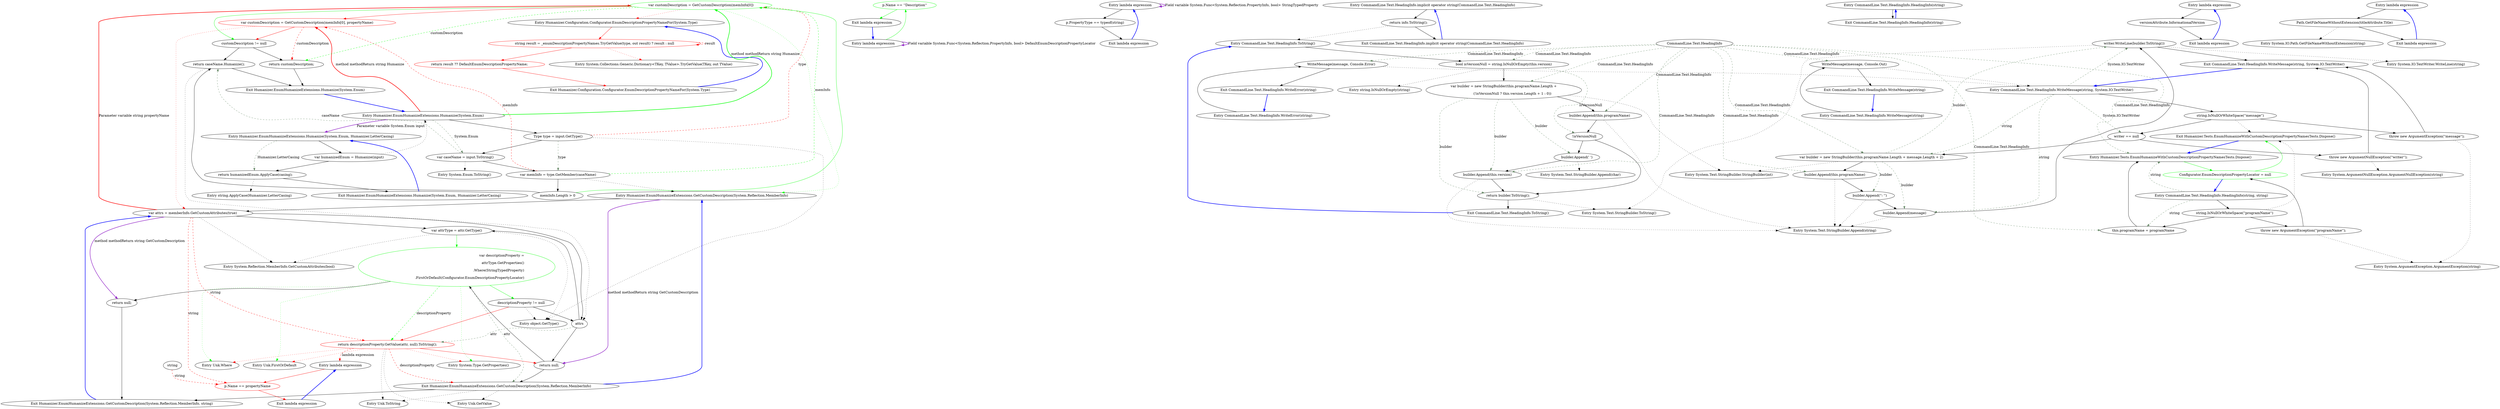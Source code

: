 digraph  {
n0 [label="Entry Humanizer.Configuration.Configurator.EnumDescriptionPropertyNameFor(System.Type)", span="105-105", cluster="Humanizer.Configuration.Configurator.EnumDescriptionPropertyNameFor(System.Type)"];
n1 [label="string result = _enumDescriptionPropertyNames.TryGetValue(type, out result) ? result : null", span="107-107", cluster="Humanizer.Configuration.Configurator.EnumDescriptionPropertyNameFor(System.Type)", color=red, community=0];
n2 [label="return result ?? DefaultEnumDescriptionPropertyName;", span="108-108", cluster="Humanizer.Configuration.Configurator.EnumDescriptionPropertyNameFor(System.Type)", color=red, community=0];
n4 [label="Entry System.Collections.Generic.Dictionary<TKey, TValue>.TryGetValue(TKey, out TValue)", span="0-0", cluster="System.Collections.Generic.Dictionary<TKey, TValue>.TryGetValue(TKey, out TValue)"];
n3 [label="Exit Humanizer.Configuration.Configurator.EnumDescriptionPropertyNameFor(System.Type)", span="105-105", cluster="Humanizer.Configuration.Configurator.EnumDescriptionPropertyNameFor(System.Type)"];
d1 [label="p.Name == ''Description''", span="104-104", cluster="lambda expression", color=green, community=0];
d0 [label="Entry lambda expression", span="104-104", cluster="lambda expression"];
d2 [label="Exit lambda expression", span="104-104", cluster="lambda expression"];
m0_18 [label="var attrs = memberInfo.GetCustomAttributes(true)", span="39-39", cluster="Humanizer.EnumHumanizeExtensions.GetCustomDescription(System.Reflection.MemberInfo)", file="EnumHumanizeExtensions.cs"];
m0_20 [label="var attrType = attr.GetType()", span="43-43", cluster="Humanizer.EnumHumanizeExtensions.GetCustomDescription(System.Reflection.MemberInfo)", file="EnumHumanizeExtensions.cs"];
m0_23 [label="return descriptionProperty.GetValue(attr, null).ToString();", span="49-49", cluster="Humanizer.EnumHumanizeExtensions.GetCustomDescription(System.Reflection.MemberInfo)", color=red, community=0, file="EnumHumanizeExtensions.cs"];
m0_21 [label="var descriptionProperty =\r\n                    attrType.GetProperties()\r\n                        .Where(StringTypedProperty)\r\n                        .FirstOrDefault(Configurator.EnumDescriptionPropertyLocator)", span="44-47", cluster="Humanizer.EnumHumanizeExtensions.GetCustomDescription(System.Reflection.MemberInfo)", file="EnumHumanizeExtensions.cs", color=green, community=0];
m0_22 [label="descriptionProperty != null", span="48-48", cluster="Humanizer.EnumHumanizeExtensions.GetCustomDescription(System.Reflection.MemberInfo)", file="EnumHumanizeExtensions.cs"];
m0_26 [label="return null;", span="53-53", cluster="Humanizer.EnumHumanizeExtensions.GetCustomDescription(System.Reflection.MemberInfo, string)", file="EnumHumanizeExtensions.cs"];
m0_25 [label="Exit Humanizer.EnumHumanizeExtensions.GetCustomDescription(System.Reflection.MemberInfo)", span="37-37", cluster="Humanizer.EnumHumanizeExtensions.GetCustomDescription(System.Reflection.MemberInfo)", file="EnumHumanizeExtensions.cs"];
m0_24 [label="return null;", span="52-52", cluster="Humanizer.EnumHumanizeExtensions.GetCustomDescription(System.Reflection.MemberInfo)", file="EnumHumanizeExtensions.cs"];
m0_27 [label="Exit Humanizer.EnumHumanizeExtensions.GetCustomDescription(System.Reflection.MemberInfo, string)", span="38-38", cluster="Humanizer.EnumHumanizeExtensions.GetCustomDescription(System.Reflection.MemberInfo, string)", file="EnumHumanizeExtensions.cs"];
m0_19 [label=attrs, span="41-41", cluster="Humanizer.EnumHumanizeExtensions.GetCustomDescription(System.Reflection.MemberInfo)", file="EnumHumanizeExtensions.cs"];
m0_28 [label="Entry System.Reflection.MemberInfo.GetCustomAttributes(bool)", span="0-0", cluster="System.Reflection.MemberInfo.GetCustomAttributes(bool)", file="EnumHumanizeExtensions.cs"];
m0_41 [label="Entry string.ApplyCase(Humanizer.LetterCasing)", span="15-15", cluster="string.ApplyCase(Humanizer.LetterCasing)", file="EnumHumanizeExtensions.cs"];
m0_15 [label="Entry System.Enum.ToString()", span="0-0", cluster="System.Enum.ToString()", file="EnumHumanizeExtensions.cs"];
m0_32 [label="Entry Unk.GetValue", span="", cluster="Unk.GetValue", file="EnumHumanizeExtensions.cs"];
m0_16 [label="Entry Humanizer.EnumHumanizeExtensions.GetCustomDescription(System.Reflection.MemberInfo)", span="37-37", cluster="Humanizer.EnumHumanizeExtensions.GetCustomDescription(System.Reflection.MemberInfo)", file="EnumHumanizeExtensions.cs"];
m0_37 [label="Entry Humanizer.EnumHumanizeExtensions.Humanize(System.Enum, Humanizer.LetterCasing)", span="62-62", cluster="Humanizer.EnumHumanizeExtensions.Humanize(System.Enum, Humanizer.LetterCasing)", file="EnumHumanizeExtensions.cs"];
m0_38 [label="var humanizedEnum = Humanize(input)", span="64-64", cluster="Humanizer.EnumHumanizeExtensions.Humanize(System.Enum, Humanizer.LetterCasing)", file="EnumHumanizeExtensions.cs"];
m0_39 [label="return humanizedEnum.ApplyCase(casing);", span="66-66", cluster="Humanizer.EnumHumanizeExtensions.Humanize(System.Enum, Humanizer.LetterCasing)", file="EnumHumanizeExtensions.cs"];
m0_40 [label="Exit Humanizer.EnumHumanizeExtensions.Humanize(System.Enum, Humanizer.LetterCasing)", span="62-62", cluster="Humanizer.EnumHumanizeExtensions.Humanize(System.Enum, Humanizer.LetterCasing)", file="EnumHumanizeExtensions.cs"];
m0_29 [label="Entry System.Type.GetProperties()", span="0-0", cluster="System.Type.GetProperties()", file="EnumHumanizeExtensions.cs"];
m0_14 [label="Entry object.GetType()", span="0-0", cluster="object.GetType()", file="EnumHumanizeExtensions.cs"];
m0_34 [label="Entry lambda expression", span="48-48", cluster="lambda expression", file="EnumHumanizeExtensions.cs"];
m0_0 [label="Entry lambda expression", span="12-12", cluster="lambda expression", file="EnumHumanizeExtensions.cs"];
m0_1 [label="p.PropertyType == typeof(string)", span="12-12", cluster="lambda expression", file="EnumHumanizeExtensions.cs"];
m0_2 [label="Exit lambda expression", span="12-12", cluster="lambda expression", file="EnumHumanizeExtensions.cs"];
m0_35 [label="p.Name == propertyName", span="48-48", cluster="lambda expression", color=red, community=0, file="EnumHumanizeExtensions.cs"];
m0_36 [label="Exit lambda expression", span="48-48", cluster="lambda expression", file="EnumHumanizeExtensions.cs"];
m0_30 [label="Entry Unk.Where", span="", cluster="Unk.Where", file="EnumHumanizeExtensions.cs"];
m0_31 [label="Entry Unk.FirstOrDefault", span="", cluster="Unk.FirstOrDefault", file="EnumHumanizeExtensions.cs"];
m0_33 [label="Entry Unk.ToString", span="", cluster="Unk.ToString", file="EnumHumanizeExtensions.cs"];
m0_3 [label="Entry Humanizer.EnumHumanizeExtensions.Humanize(System.Enum)", span="19-19", cluster="Humanizer.EnumHumanizeExtensions.Humanize(System.Enum)", file="EnumHumanizeExtensions.cs"];
m0_4 [label="Type type = input.GetType()", span="21-21", cluster="Humanizer.EnumHumanizeExtensions.Humanize(System.Enum)", file="EnumHumanizeExtensions.cs"];
m0_5 [label="var caseName = input.ToString()", span="22-22", cluster="Humanizer.EnumHumanizeExtensions.Humanize(System.Enum)", file="EnumHumanizeExtensions.cs"];
m0_6 [label="var memInfo = type.GetMember(caseName)", span="23-23", cluster="Humanizer.EnumHumanizeExtensions.Humanize(System.Enum)", file="EnumHumanizeExtensions.cs"];
m0_8 [label="var customDescription = GetCustomDescription(memInfo[0])", span="27-27", cluster="Humanizer.EnumHumanizeExtensions.Humanize(System.Enum)", color=green, community=0, file="EnumHumanizeExtensions.cs"];
m0_12 [label="return caseName.Humanize();", span="34-34", cluster="Humanizer.EnumHumanizeExtensions.Humanize(System.Enum)", file="EnumHumanizeExtensions.cs"];
m0_7 [label="memInfo.Length > 0", span="25-25", cluster="Humanizer.EnumHumanizeExtensions.Humanize(System.Enum)", file="EnumHumanizeExtensions.cs"];
m0_9 [label="var customDescription = GetCustomDescription(memInfo[0], propertyName)", span="28-28", cluster="Humanizer.EnumHumanizeExtensions.Humanize(System.Enum)", color=red, community=0, file="EnumHumanizeExtensions.cs"];
m0_10 [label="customDescription != null", span="30-30", cluster="Humanizer.EnumHumanizeExtensions.Humanize(System.Enum)", file="EnumHumanizeExtensions.cs"];
m0_11 [label="return customDescription;", span="31-31", cluster="Humanizer.EnumHumanizeExtensions.Humanize(System.Enum)", file="EnumHumanizeExtensions.cs"];
m0_13 [label="Exit Humanizer.EnumHumanizeExtensions.Humanize(System.Enum)", span="19-19", cluster="Humanizer.EnumHumanizeExtensions.Humanize(System.Enum)", file="EnumHumanizeExtensions.cs"];
m0_42 [label=string, span="", file="EnumHumanizeExtensions.cs"];
m1_17 [label="Entry CommandLine.Text.HeadingInfo.implicit operator string(CommandLine.Text.HeadingInfo)", span="73-73", cluster="CommandLine.Text.HeadingInfo.implicit operator string(CommandLine.Text.HeadingInfo)", file="EnumHumanizeWithCustomDescriptionPropertyNamesTests.cs"];
m1_18 [label="return info.ToString();", span="75-75", cluster="CommandLine.Text.HeadingInfo.implicit operator string(CommandLine.Text.HeadingInfo)", file="EnumHumanizeWithCustomDescriptionPropertyNamesTests.cs"];
m1_19 [label="Exit CommandLine.Text.HeadingInfo.implicit operator string(CommandLine.Text.HeadingInfo)", span="73-73", cluster="CommandLine.Text.HeadingInfo.implicit operator string(CommandLine.Text.HeadingInfo)", file="EnumHumanizeWithCustomDescriptionPropertyNamesTests.cs"];
m1_0 [label="Entry CommandLine.Text.HeadingInfo.HeadingInfo(string)", span="25-25", cluster="CommandLine.Text.HeadingInfo.HeadingInfo(string)", file="EnumHumanizeWithCustomDescriptionPropertyNamesTests.cs"];
m1_1 [label="Exit CommandLine.Text.HeadingInfo.HeadingInfo(string)", span="25-25", cluster="CommandLine.Text.HeadingInfo.HeadingInfo(string)", file="EnumHumanizeWithCustomDescriptionPropertyNamesTests.cs"];
m1_45 [label="Entry System.ArgumentNullException.ArgumentNullException(string)", span="0-0", cluster="System.ArgumentNullException.ArgumentNullException(string)", file="EnumHumanizeWithCustomDescriptionPropertyNamesTests.cs"];
m1_20 [label="Entry CommandLine.Text.HeadingInfo.ToString()", span="82-82", cluster="CommandLine.Text.HeadingInfo.ToString()", file="EnumHumanizeWithCustomDescriptionPropertyNamesTests.cs"];
m1_21 [label="bool isVersionNull = string.IsNullOrEmpty(this.version)", span="84-84", cluster="CommandLine.Text.HeadingInfo.ToString()", file="EnumHumanizeWithCustomDescriptionPropertyNamesTests.cs"];
m1_22 [label="var builder = new StringBuilder(this.programName.Length +\r\n                (!isVersionNull ? this.version.Length + 1 : 0))", span="85-86", cluster="CommandLine.Text.HeadingInfo.ToString()", file="EnumHumanizeWithCustomDescriptionPropertyNamesTests.cs"];
m1_24 [label="!isVersionNull", span="88-88", cluster="CommandLine.Text.HeadingInfo.ToString()", file="EnumHumanizeWithCustomDescriptionPropertyNamesTests.cs"];
m1_23 [label="builder.Append(this.programName)", span="87-87", cluster="CommandLine.Text.HeadingInfo.ToString()", file="EnumHumanizeWithCustomDescriptionPropertyNamesTests.cs"];
m1_25 [label="builder.Append(' ')", span="90-90", cluster="CommandLine.Text.HeadingInfo.ToString()", file="EnumHumanizeWithCustomDescriptionPropertyNamesTests.cs"];
m1_26 [label="builder.Append(this.version)", span="91-91", cluster="CommandLine.Text.HeadingInfo.ToString()", file="EnumHumanizeWithCustomDescriptionPropertyNamesTests.cs"];
m1_27 [label="return builder.ToString();", span="94-94", cluster="CommandLine.Text.HeadingInfo.ToString()", file="EnumHumanizeWithCustomDescriptionPropertyNamesTests.cs"];
m1_28 [label="Exit CommandLine.Text.HeadingInfo.ToString()", span="82-82", cluster="CommandLine.Text.HeadingInfo.ToString()", file="EnumHumanizeWithCustomDescriptionPropertyNamesTests.cs"];
m1_32 [label="Entry System.Text.StringBuilder.Append(char)", span="0-0", cluster="System.Text.StringBuilder.Append(char)", file="EnumHumanizeWithCustomDescriptionPropertyNamesTests.cs"];
m1_9 [label="Entry System.ArgumentException.ArgumentException(string)", span="0-0", cluster="System.ArgumentException.ArgumentException(string)", file="EnumHumanizeWithCustomDescriptionPropertyNamesTests.cs"];
m1_29 [label="Entry string.IsNullOrEmpty(string)", span="0-0", cluster="string.IsNullOrEmpty(string)", file="EnumHumanizeWithCustomDescriptionPropertyNamesTests.cs"];
m1_2 [label="Entry CommandLine.Text.HeadingInfo.HeadingInfo(string, string)", span="37-37", cluster="CommandLine.Text.HeadingInfo.HeadingInfo(string, string)", file="EnumHumanizeWithCustomDescriptionPropertyNamesTests.cs"];
m1_3 [label="string.IsNullOrWhiteSpace(''programName'')", span="39-39", cluster="CommandLine.Text.HeadingInfo.HeadingInfo(string, string)", file="EnumHumanizeWithCustomDescriptionPropertyNamesTests.cs"];
m1_5 [label="this.programName = programName", span="41-41", cluster="CommandLine.Text.HeadingInfo.HeadingInfo(string, string)", file="EnumHumanizeWithCustomDescriptionPropertyNamesTests.cs"];
m1_6 [label="Entry Humanizer.Tests.EnumHumanizeWithCustomDescriptionPropertyNamesTests.Dispose()", span="13-13", cluster="Humanizer.Tests.EnumHumanizeWithCustomDescriptionPropertyNamesTests.Dispose()", file="EnumHumanizeWithCustomDescriptionPropertyNamesTests.cs"];
m1_4 [label="throw new ArgumentException(''programName'');", span="39-39", cluster="CommandLine.Text.HeadingInfo.HeadingInfo(string, string)", file="EnumHumanizeWithCustomDescriptionPropertyNamesTests.cs"];
m1_7 [label="Configurator.EnumDescriptionPropertyLocator = null", span="15-15", cluster="Humanizer.Tests.EnumHumanizeWithCustomDescriptionPropertyNamesTests.Dispose()", file="EnumHumanizeWithCustomDescriptionPropertyNamesTests.cs", color=green, community=0];
m1_33 [label="Entry System.Text.StringBuilder.ToString()", span="0-0", cluster="System.Text.StringBuilder.ToString()", file="EnumHumanizeWithCustomDescriptionPropertyNamesTests.cs"];
m1_8 [label="Exit Humanizer.Tests.EnumHumanizeWithCustomDescriptionPropertyNamesTests.Dispose()", span="13-13", cluster="Humanizer.Tests.EnumHumanizeWithCustomDescriptionPropertyNamesTests.Dispose()", file="EnumHumanizeWithCustomDescriptionPropertyNamesTests.cs"];
m1_31 [label="Entry System.Text.StringBuilder.Append(string)", span="0-0", cluster="System.Text.StringBuilder.Append(string)", file="EnumHumanizeWithCustomDescriptionPropertyNamesTests.cs"];
m1_30 [label="Entry System.Text.StringBuilder.StringBuilder(int)", span="0-0", cluster="System.Text.StringBuilder.StringBuilder(int)", file="EnumHumanizeWithCustomDescriptionPropertyNamesTests.cs"];
m1_34 [label="Entry CommandLine.Text.HeadingInfo.WriteMessage(string, System.IO.TextWriter)", span="105-105", cluster="CommandLine.Text.HeadingInfo.WriteMessage(string, System.IO.TextWriter)", file="EnumHumanizeWithCustomDescriptionPropertyNamesTests.cs"];
m1_35 [label="string.IsNullOrWhiteSpace(''message'')", span="107-107", cluster="CommandLine.Text.HeadingInfo.WriteMessage(string, System.IO.TextWriter)", file="EnumHumanizeWithCustomDescriptionPropertyNamesTests.cs"];
m1_37 [label="writer == null", span="108-108", cluster="CommandLine.Text.HeadingInfo.WriteMessage(string, System.IO.TextWriter)", file="EnumHumanizeWithCustomDescriptionPropertyNamesTests.cs"];
m1_39 [label="var builder = new StringBuilder(this.programName.Length + message.Length + 2)", span="110-110", cluster="CommandLine.Text.HeadingInfo.WriteMessage(string, System.IO.TextWriter)", file="EnumHumanizeWithCustomDescriptionPropertyNamesTests.cs"];
m1_42 [label="builder.Append(message)", span="113-113", cluster="CommandLine.Text.HeadingInfo.WriteMessage(string, System.IO.TextWriter)", file="EnumHumanizeWithCustomDescriptionPropertyNamesTests.cs"];
m1_43 [label="writer.WriteLine(builder.ToString())", span="114-114", cluster="CommandLine.Text.HeadingInfo.WriteMessage(string, System.IO.TextWriter)", file="EnumHumanizeWithCustomDescriptionPropertyNamesTests.cs"];
m1_36 [label="throw new ArgumentException(''message'');", span="107-107", cluster="CommandLine.Text.HeadingInfo.WriteMessage(string, System.IO.TextWriter)", file="EnumHumanizeWithCustomDescriptionPropertyNamesTests.cs"];
m1_38 [label="throw new ArgumentNullException(''writer'');", span="108-108", cluster="CommandLine.Text.HeadingInfo.WriteMessage(string, System.IO.TextWriter)", file="EnumHumanizeWithCustomDescriptionPropertyNamesTests.cs"];
m1_40 [label="builder.Append(this.programName)", span="111-111", cluster="CommandLine.Text.HeadingInfo.WriteMessage(string, System.IO.TextWriter)", file="EnumHumanizeWithCustomDescriptionPropertyNamesTests.cs"];
m1_41 [label="builder.Append('': '')", span="112-112", cluster="CommandLine.Text.HeadingInfo.WriteMessage(string, System.IO.TextWriter)", file="EnumHumanizeWithCustomDescriptionPropertyNamesTests.cs"];
m1_44 [label="Exit CommandLine.Text.HeadingInfo.WriteMessage(string, System.IO.TextWriter)", span="105-105", cluster="CommandLine.Text.HeadingInfo.WriteMessage(string, System.IO.TextWriter)", file="EnumHumanizeWithCustomDescriptionPropertyNamesTests.cs"];
m1_46 [label="Entry System.IO.TextWriter.WriteLine(string)", span="0-0", cluster="System.IO.TextWriter.WriteLine(string)", file="EnumHumanizeWithCustomDescriptionPropertyNamesTests.cs"];
m1_14 [label="Entry lambda expression", span="62-62", cluster="lambda expression", file="EnumHumanizeWithCustomDescriptionPropertyNamesTests.cs"];
m1_10 [label="Entry lambda expression", span="58-58", cluster="lambda expression", file="EnumHumanizeWithCustomDescriptionPropertyNamesTests.cs"];
m1_11 [label="Path.GetFileNameWithoutExtension(titleAttribute.Title)", span="58-58", cluster="lambda expression", file="EnumHumanizeWithCustomDescriptionPropertyNamesTests.cs"];
m1_12 [label="Exit lambda expression", span="58-58", cluster="lambda expression", file="EnumHumanizeWithCustomDescriptionPropertyNamesTests.cs"];
m1_15 [label="versionAttribute.InformationalVersion", span="62-62", cluster="lambda expression", file="EnumHumanizeWithCustomDescriptionPropertyNamesTests.cs"];
m1_16 [label="Exit lambda expression", span="62-62", cluster="lambda expression", file="EnumHumanizeWithCustomDescriptionPropertyNamesTests.cs"];
m1_13 [label="Entry System.IO.Path.GetFileNameWithoutExtension(string)", span="0-0", cluster="System.IO.Path.GetFileNameWithoutExtension(string)", file="EnumHumanizeWithCustomDescriptionPropertyNamesTests.cs"];
m1_47 [label="Entry CommandLine.Text.HeadingInfo.WriteMessage(string)", span="123-123", cluster="CommandLine.Text.HeadingInfo.WriteMessage(string)", file="EnumHumanizeWithCustomDescriptionPropertyNamesTests.cs"];
m1_48 [label="WriteMessage(message, Console.Out)", span="125-125", cluster="CommandLine.Text.HeadingInfo.WriteMessage(string)", file="EnumHumanizeWithCustomDescriptionPropertyNamesTests.cs"];
m1_49 [label="Exit CommandLine.Text.HeadingInfo.WriteMessage(string)", span="123-123", cluster="CommandLine.Text.HeadingInfo.WriteMessage(string)", file="EnumHumanizeWithCustomDescriptionPropertyNamesTests.cs"];
m1_50 [label="Entry CommandLine.Text.HeadingInfo.WriteError(string)", span="134-134", cluster="CommandLine.Text.HeadingInfo.WriteError(string)", file="EnumHumanizeWithCustomDescriptionPropertyNamesTests.cs"];
m1_51 [label="WriteMessage(message, Console.Error)", span="136-136", cluster="CommandLine.Text.HeadingInfo.WriteError(string)", file="EnumHumanizeWithCustomDescriptionPropertyNamesTests.cs"];
m1_52 [label="Exit CommandLine.Text.HeadingInfo.WriteError(string)", span="134-134", cluster="CommandLine.Text.HeadingInfo.WriteError(string)", file="EnumHumanizeWithCustomDescriptionPropertyNamesTests.cs"];
m1_53 [label="CommandLine.Text.HeadingInfo", span="", file="EnumHumanizeWithCustomDescriptionPropertyNamesTests.cs"];
n0 -> n1  [key=0, style=solid, color=red];
n1 -> n2  [key=0, style=solid, color=red];
n1 -> n4  [key=2, style=dotted, color=red];
n1 -> n1  [key=1, style=dashed, color=red, label=result];
n2 -> n3  [key=0, style=solid, color=red];
n3 -> n0  [key=0, style=bold, color=blue];
d1 -> d2  [key=0, style=solid, color=green];
d0 -> d1  [key=0, style=solid, color=green];
d0 -> d0  [key=3, color=darkorchid, style=bold, label="Field variable System.Func<System.Reflection.PropertyInfo, bool> DefaultEnumDescriptionPropertyLocator"];
d2 -> d0  [key=0, style=bold, color=blue];
m0_18 -> m0_20  [key=0, style=solid];
m0_18 -> m0_23  [key=1, style=dashed, color=red, label=string];
m0_18 -> m0_35  [key=1, style=dashed, color=red, label=string];
m0_18 -> m0_8  [key=3, color=red, style=bold, label="Parameter variable string propertyName"];
m0_18 -> m0_26  [key=3, color=darkorchid, style=bold, label="method methodReturn string GetCustomDescription"];
m0_18 -> m0_19  [key=0, style=solid];
m0_18 -> m0_28  [key=2, style=dotted];
m0_20 -> m0_21  [key=0, style=solid, color=green];
m0_20 -> m0_28  [key=2, style=dotted];
m0_20 -> m0_14  [key=2, style=dotted];
m0_23 -> m0_24  [key=0, style=solid, color=red];
m0_23 -> m0_29  [key=2, style=dotted, color=red];
m0_23 -> m0_30  [key=2, style=dotted, color=red];
m0_23 -> m0_31  [key=2, style=dotted, color=red];
m0_23 -> m0_34  [key=1, style=dashed, color=red, label="lambda expression"];
m0_23 -> m0_25  [key=1, style=dashed, color=red, label=descriptionProperty];
m0_23 -> m0_32  [key=2, style=dotted];
m0_23 -> m0_33  [key=2, style=dotted];
m0_21 -> m0_22  [key=0, style=solid, color=green];
m0_21 -> m0_26  [key=0, style=solid];
m0_21 -> m0_25  [key=1, style=dashed, color=darkseagreen4, label=attr];
m0_21 -> m0_29  [key=2, style=dotted, color=green];
m0_21 -> m0_30  [key=2, style=dotted, color=green];
m0_21 -> m0_31  [key=2, style=dotted, color=green];
m0_21 -> m0_23  [key=1, style=dashed, color=green, label=descriptionProperty];
m0_22 -> m0_23  [key=0, style=solid, color=red];
m0_22 -> m0_14  [key=2, style=dotted];
m0_22 -> m0_19  [key=0, style=solid];
m0_26 -> m0_27  [key=0, style=solid];
m0_25 -> m0_27  [key=0, style=solid];
m0_25 -> m0_32  [key=2, style=dotted];
m0_25 -> m0_33  [key=2, style=dotted];
m0_25 -> m0_16  [key=0, style=bold, color=blue];
m0_24 -> m0_25  [key=0, style=solid];
m0_24 -> m0_21  [key=0, style=solid];
m0_27 -> m0_18  [key=0, style=bold, color=blue];
m0_19 -> m0_20  [key=0, style=solid];
m0_19 -> m0_23  [key=1, style=dashed, color=darkseagreen4, label=attr];
m0_19 -> m0_24  [key=0, style=solid];
m0_16 -> m0_18  [key=0, style=solid];
m0_16 -> m0_24  [key=3, color=darkorchid, style=bold, label="method methodReturn string GetCustomDescription"];
m0_37 -> m0_38  [key=0, style=solid];
m0_37 -> m0_39  [key=1, style=dashed, color=darkseagreen4, label="Humanizer.LetterCasing"];
m0_38 -> m0_39  [key=0, style=solid];
m0_38 -> m0_3  [key=2, style=dotted];
m0_39 -> m0_40  [key=0, style=solid];
m0_39 -> m0_41  [key=2, style=dotted];
m0_40 -> m0_37  [key=0, style=bold, color=blue];
m0_34 -> m0_35  [key=0, style=solid, color=red];
m0_0 -> m0_1  [key=0, style=solid];
m0_0 -> m0_0  [key=3, color=darkorchid, style=bold, label="Field variable System.Func<System.Reflection.PropertyInfo, bool> StringTypedProperty"];
m0_1 -> m0_2  [key=0, style=solid];
m0_2 -> m0_0  [key=0, style=bold, color=blue];
m0_35 -> m0_36  [key=0, style=solid, color=red];
m0_36 -> m0_34  [key=0, style=bold, color=blue];
m0_3 -> m0_4  [key=0, style=solid];
m0_3 -> m0_5  [key=1, style=dashed, color=darkseagreen4, label="System.Enum"];
m0_3 -> m0_9  [key=3, color=red, style=bold, label="method methodReturn string Humanize"];
m0_3 -> m0_37  [key=3, color=darkorchid, style=bold, label="Parameter variable System.Enum input"];
m0_3 -> m0_8  [key=3, color=green, style=bold, label="method methodReturn string Humanize"];
m0_4 -> m0_5  [key=0, style=solid];
m0_4 -> m0_14  [key=2, style=dotted];
m0_4 -> m0_6  [key=1, style=dashed, color=darkseagreen4, label=type];
m0_4 -> m0_8  [key=1, style=dashed, color=red, label=type];
m0_5 -> m0_6  [key=0, style=solid];
m0_5 -> m0_15  [key=2, style=dotted];
m0_5 -> m0_12  [key=1, style=dashed, color=darkseagreen4, label=caseName];
m0_6 -> m0_7  [key=0, style=solid];
m0_6 -> m0_16  [key=2, style=dotted];
m0_6 -> m0_9  [key=1, style=dashed, color=red, label=memInfo];
m0_6 -> m0_8  [key=1, style=dashed, color=green, label=memInfo];
m0_8 -> m0_9  [key=0, style=solid, color=red];
m0_8 -> n0  [key=2, style=dotted, color=red];
m0_8 -> m0_10  [key=0, style=solid, color=green];
m0_8 -> m0_16  [key=2, style=dotted, color=green];
m0_8 -> m0_11  [key=1, style=dashed, color=green, label=customDescription];
m0_12 -> m0_13  [key=0, style=solid];
m0_12 -> m0_19  [key=2, style=dotted];
m0_7 -> m0_8  [key=0, style=solid, color=green];
m0_7 -> m0_12  [key=0, style=solid];
m0_9 -> m0_10  [key=0, style=solid, color=red];
m0_9 -> m0_18  [key=2, style=dotted, color=red];
m0_9 -> m0_11  [key=1, style=dashed, color=red, label=customDescription];
m0_10 -> m0_11  [key=0, style=solid];
m0_10 -> m0_12  [key=0, style=solid];
m0_11 -> m0_13  [key=0, style=solid];
m0_13 -> m0_3  [key=0, style=bold, color=blue];
m0_42 -> m0_35  [key=1, style=dashed, color=red, label=string];
m1_17 -> m1_18  [key=0, style=solid];
m1_18 -> m1_19  [key=0, style=solid];
m1_18 -> m1_20  [key=2, style=dotted];
m1_19 -> m1_17  [key=0, style=bold, color=blue];
m1_0 -> m1_1  [key=0, style=solid];
m1_1 -> m1_0  [key=0, style=bold, color=blue];
m1_20 -> m1_21  [key=0, style=solid];
m1_21 -> m1_22  [key=0, style=solid];
m1_21 -> m1_29  [key=2, style=dotted];
m1_21 -> m1_24  [key=1, style=dashed, color=darkseagreen4, label=isVersionNull];
m1_22 -> m1_23  [key=0, style=solid];
m1_22 -> m1_30  [key=2, style=dotted];
m1_22 -> m1_25  [key=1, style=dashed, color=darkseagreen4, label=builder];
m1_22 -> m1_26  [key=1, style=dashed, color=darkseagreen4, label=builder];
m1_22 -> m1_27  [key=1, style=dashed, color=darkseagreen4, label=builder];
m1_24 -> m1_25  [key=0, style=solid];
m1_24 -> m1_27  [key=0, style=solid];
m1_23 -> m1_24  [key=0, style=solid];
m1_23 -> m1_31  [key=2, style=dotted];
m1_25 -> m1_26  [key=0, style=solid];
m1_25 -> m1_32  [key=2, style=dotted];
m1_26 -> m1_27  [key=0, style=solid];
m1_26 -> m1_31  [key=2, style=dotted];
m1_27 -> m1_28  [key=0, style=solid];
m1_27 -> m1_33  [key=2, style=dotted];
m1_28 -> m1_20  [key=0, style=bold, color=blue];
m1_2 -> m1_3  [key=0, style=solid];
m1_2 -> m1_5  [key=1, style=dashed, color=darkseagreen4, label=string];
m1_2 -> m1_6  [key=1, style=dashed, color=darkseagreen4, label=string];
m1_3 -> m1_4  [key=0, style=solid];
m1_3 -> m1_5  [key=0, style=solid];
m1_3 -> m1_8  [key=2, style=dotted];
m1_5 -> m1_6  [key=0, style=solid];
m1_6 -> m1_7  [key=0, style=solid, color=green];
m1_4 -> m1_7  [key=0, style=solid];
m1_4 -> m1_9  [key=2, style=dotted];
m1_7 -> m1_2  [key=0, style=bold, color=blue];
m1_7 -> m1_8  [key=0, style=solid, color=green];
m1_8 -> m1_6  [key=0, style=bold, color=blue];
m1_34 -> m1_35  [key=0, style=solid];
m1_34 -> m1_37  [key=1, style=dashed, color=darkseagreen4, label="System.IO.TextWriter"];
m1_34 -> m1_39  [key=1, style=dashed, color=darkseagreen4, label=string];
m1_34 -> m1_42  [key=1, style=dashed, color=darkseagreen4, label=string];
m1_34 -> m1_43  [key=1, style=dashed, color=darkseagreen4, label="System.IO.TextWriter"];
m1_35 -> m1_36  [key=0, style=solid];
m1_35 -> m1_37  [key=0, style=solid];
m1_35 -> m1_8  [key=2, style=dotted];
m1_37 -> m1_38  [key=0, style=solid];
m1_37 -> m1_39  [key=0, style=solid];
m1_39 -> m1_40  [key=0, style=solid];
m1_39 -> m1_30  [key=2, style=dotted];
m1_39 -> m1_41  [key=1, style=dashed, color=darkseagreen4, label=builder];
m1_39 -> m1_42  [key=1, style=dashed, color=darkseagreen4, label=builder];
m1_39 -> m1_43  [key=1, style=dashed, color=darkseagreen4, label=builder];
m1_42 -> m1_43  [key=0, style=solid];
m1_42 -> m1_31  [key=2, style=dotted];
m1_43 -> m1_44  [key=0, style=solid];
m1_43 -> m1_33  [key=2, style=dotted];
m1_43 -> m1_46  [key=2, style=dotted];
m1_36 -> m1_44  [key=0, style=solid];
m1_36 -> m1_9  [key=2, style=dotted];
m1_38 -> m1_44  [key=0, style=solid];
m1_38 -> m1_45  [key=2, style=dotted];
m1_40 -> m1_41  [key=0, style=solid];
m1_40 -> m1_31  [key=2, style=dotted];
m1_41 -> m1_42  [key=0, style=solid];
m1_41 -> m1_31  [key=2, style=dotted];
m1_44 -> m1_34  [key=0, style=bold, color=blue];
m1_14 -> m1_15  [key=0, style=solid];
m1_10 -> m1_11  [key=0, style=solid];
m1_11 -> m1_12  [key=0, style=solid];
m1_11 -> m1_13  [key=2, style=dotted];
m1_12 -> m1_10  [key=0, style=bold, color=blue];
m1_15 -> m1_16  [key=0, style=solid];
m1_16 -> m1_14  [key=0, style=bold, color=blue];
m1_47 -> m1_48  [key=0, style=solid];
m1_48 -> m1_49  [key=0, style=solid];
m1_48 -> m1_34  [key=2, style=dotted];
m1_49 -> m1_47  [key=0, style=bold, color=blue];
m1_50 -> m1_51  [key=0, style=solid];
m1_51 -> m1_52  [key=0, style=solid];
m1_51 -> m1_34  [key=2, style=dotted];
m1_52 -> m1_50  [key=0, style=bold, color=blue];
m1_53 -> m1_5  [key=1, style=dashed, color=darkseagreen4, label="CommandLine.Text.HeadingInfo"];
m1_53 -> m1_6  [key=1, style=dashed, color=darkseagreen4, label="CommandLine.Text.HeadingInfo"];
m1_53 -> m1_21  [key=1, style=dashed, color=darkseagreen4, label="CommandLine.Text.HeadingInfo"];
m1_53 -> m1_22  [key=1, style=dashed, color=darkseagreen4, label="CommandLine.Text.HeadingInfo"];
m1_53 -> m1_23  [key=1, style=dashed, color=darkseagreen4, label="CommandLine.Text.HeadingInfo"];
m1_53 -> m1_26  [key=1, style=dashed, color=darkseagreen4, label="CommandLine.Text.HeadingInfo"];
m1_53 -> m1_39  [key=1, style=dashed, color=darkseagreen4, label="CommandLine.Text.HeadingInfo"];
m1_53 -> m1_40  [key=1, style=dashed, color=darkseagreen4, label="CommandLine.Text.HeadingInfo"];
m1_53 -> m1_48  [key=1, style=dashed, color=darkseagreen4, label="CommandLine.Text.HeadingInfo"];
m1_53 -> m1_51  [key=1, style=dashed, color=darkseagreen4, label="CommandLine.Text.HeadingInfo"];
}

